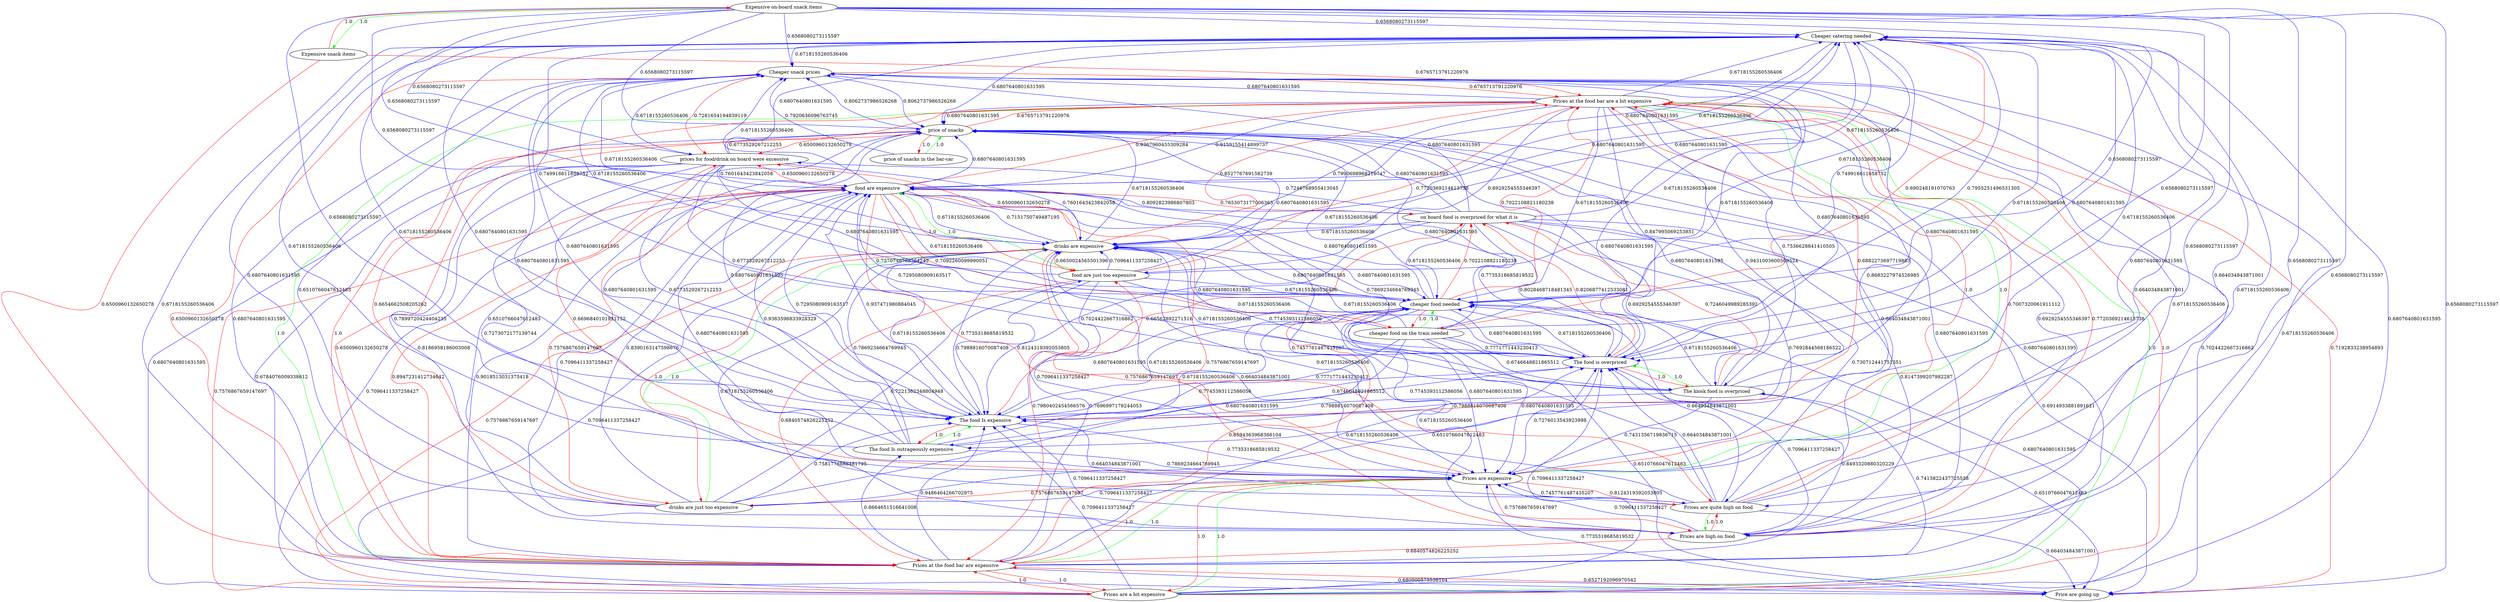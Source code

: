 digraph rawGraph {
"Cheaper catering needed";"Cheaper snack prices";"Expensive on-board snack items";"Expensive snack items";"Price are going up";"Prices are quite high on food";"Prices are high on food";"Prices at the food bar are a bit expensive";"Prices at the food bar are expensive";"Prices are expensive";"Prices are a bit expensive";"The food Is outrageously expensive";"The food Is expensive";"The kiosk food is overpriced";"The food is overpriced";"cheaper food on the train needed";"cheaper food needed";"drinks are just too expensive";"drinks are expensive";"food are just too expensive";"food are expensive";"on board food is overpriced for what it is";"price of snacks in the bar-car";"price of snacks";"prices for food/drink on board were excessive";"Expensive on-board snack items" -> "Expensive snack items" [label=1.0] [color=green]
"Expensive snack items" -> "Expensive on-board snack items" [label=1.0] [color=red]
"Prices are quite high on food" -> "Prices are high on food" [label=1.0] [color=green]
"Prices are high on food" -> "Prices are quite high on food" [label=1.0] [color=red]
"Prices are quite high on food" -> "Price are going up" [label=0.664034843871001] [color=blue]
"Prices at the food bar are a bit expensive" -> "Prices at the food bar are expensive" [label=1.0] [color=green]
"Prices at the food bar are expensive" -> "Prices are expensive" [label=1.0] [color=green]
"Prices at the food bar are a bit expensive" -> "Prices are a bit expensive" [label=1.0] [color=green]
"Prices are a bit expensive" -> "Prices are expensive" [label=1.0] [color=green]
"Prices at the food bar are a bit expensive" -> "Prices are expensive" [label=1.0] [color=green]
"Prices at the food bar are expensive" -> "Prices at the food bar are a bit expensive" [label=1.0] [color=red]
"Prices at the food bar are expensive" -> "Prices are a bit expensive" [label=1.0] [color=red]
"Prices are expensive" -> "Prices at the food bar are a bit expensive" [label=1.0] [color=red]
"Prices are expensive" -> "Prices at the food bar are expensive" [label=1.0] [color=red]
"Prices are expensive" -> "Prices are a bit expensive" [label=1.0] [color=red]
"Prices are a bit expensive" -> "Prices at the food bar are a bit expensive" [label=1.0] [color=red]
"Prices are a bit expensive" -> "Prices at the food bar are expensive" [label=1.0] [color=red]
"Cheaper catering needed" -> "Prices are expensive" [label=0.6807640801631595] [color=blue]
"Cheaper snack prices" -> "Prices at the food bar are a bit expensive" [label=0.6765713791220976] [color=red]
"Cheaper snack prices" -> "Prices at the food bar are expensive" [label=0.6500960132650278] [color=red]
"Expensive snack items" -> "Prices at the food bar are a bit expensive" [label=0.6765713791220976] [color=red]
"Expensive snack items" -> "Prices at the food bar are expensive" [label=0.6500960132650278] [color=red]
"Price are going up" -> "Prices at the food bar are a bit expensive" [label=0.7192833238954893] [color=red]
"Price are going up" -> "Prices at the food bar are expensive" [label=0.6527192096970542] [color=red]
"Price are going up" -> "Prices are expensive" [label=0.7735318685819532] [color=blue]
"Prices are quite high on food" -> "Prices at the food bar are a bit expensive" [label=0.7007320061911112] [color=red]
"Prices are quite high on food" -> "Prices are expensive" [label=0.7457761487435207] [color=blue]
"Prices are high on food" -> "Prices at the food bar are a bit expensive" [label=0.7720369214613738] [color=red]
"Prices are high on food" -> "Prices at the food bar are expensive" [label=0.6840574826225252] [color=red]
"Prices are high on food" -> "Prices are expensive" [label=0.7096411337258427] [color=blue]
"Prices at the food bar are a bit expensive" -> "Price are going up" [label=0.7024422667316862] [color=blue]
"Prices at the food bar are a bit expensive" -> "Prices are high on food" [label=0.6929254555346397] [color=blue]
"Prices at the food bar are expensive" -> "Price are going up" [label=0.680800573536104] [color=blue]
"Prices are expensive" -> "Prices are quite high on food" [label=0.8124319392053805] [color=red]
"Prices are expensive" -> "Prices are high on food" [label=0.7576867659147697] [color=red]
"The food Is outrageously expensive" -> "The food Is expensive" [label=1.0] [color=green]
"The food Is expensive" -> "The food Is outrageously expensive" [label=1.0] [color=red]
"Prices are quite high on food" -> "The food Is expensive" [label=0.664034843871001] [color=blue]
"Prices at the food bar are a bit expensive" -> "The food Is outrageously expensive" [label=0.8683227974526985] [color=blue]
"Prices at the food bar are a bit expensive" -> "The food Is expensive" [label=0.9431003600509524] [color=blue]
"Prices at the food bar are expensive" -> "The food Is outrageously expensive" [label=0.8664651516641008] [color=blue]
"Prices at the food bar are expensive" -> "The food Is expensive" [label=0.9486464266702975] [color=blue]
"The food Is outrageously expensive" -> "Prices are expensive" [label=0.7869234664769945] [color=blue]
"The food Is expensive" -> "Prices at the food bar are a bit expensive" [label=0.6882273697719883] [color=red]
"The food Is expensive" -> "Prices are expensive" [label=0.7735318685819532] [color=blue]
"The kiosk food is overpriced" -> "The food is overpriced" [label=1.0] [color=green]
"The food is overpriced" -> "The kiosk food is overpriced" [label=1.0] [color=red]
"Prices are quite high on food" -> "The food is overpriced" [label=0.664034843871001] [color=blue]
"Prices at the food bar are a bit expensive" -> "The kiosk food is overpriced" [label=0.7536628841410505] [color=blue]
"Prices at the food bar are a bit expensive" -> "The food is overpriced" [label=0.847995069253851] [color=blue]
"Prices at the food bar are expensive" -> "The kiosk food is overpriced" [label=0.7413822437725538] [color=blue]
"Prices at the food bar are expensive" -> "The food is overpriced" [label=0.8493320880320229] [color=blue]
"The food Is outrageously expensive" -> "The food is overpriced" [label=0.7988816070087408] [color=blue]
"The food Is expensive" -> "The food is overpriced" [label=0.7745393112586056] [color=blue]
"The kiosk food is overpriced" -> "Cheaper snack prices" [label=0.6807640801631595] [color=blue]
"The kiosk food is overpriced" -> "Price are going up" [label=0.6510766047612483] [color=blue]
"The kiosk food is overpriced" -> "Prices are expensive" [label=0.7431356719836715] [color=blue]
"The kiosk food is overpriced" -> "The food Is expensive" [label=0.7988816070087408] [color=blue]
"The food is overpriced" -> "Cheaper snack prices" [label=0.6807640801631595] [color=blue]
"The food is overpriced" -> "Prices are expensive" [label=0.7276013543923998] [color=blue]
"The food is overpriced" -> "The food Is expensive" [label=0.7745393112586056] [color=blue]
"cheaper food on the train needed" -> "cheaper food needed" [label=1.0] [color=green]
"cheaper food needed" -> "cheaper food on the train needed" [label=1.0] [color=red]
"Cheaper catering needed" -> "cheaper food on the train needed" [label=0.690248191070763] [color=red]
"Cheaper catering needed" -> "cheaper food needed" [label=0.749916611658752] [color=blue]
"cheaper food on the train needed" -> "Cheaper catering needed" [label=0.7955251496531305] [color=blue]
"cheaper food on the train needed" -> "Prices are expensive" [label=0.6807640801631595] [color=blue]
"cheaper food on the train needed" -> "The food Is outrageously expensive" [label=0.6746648821865512] [color=blue]
"cheaper food on the train needed" -> "The food Is expensive" [label=0.7771771443230413] [color=blue]
"cheaper food on the train needed" -> "The kiosk food is overpriced" [label=0.6746648821865512] [color=blue]
"cheaper food on the train needed" -> "The food is overpriced" [label=0.7771771443230413] [color=blue]
"cheaper food needed" -> "Cheaper catering needed" [label=0.749916611658752] [color=blue]
"cheaper food needed" -> "Prices at the food bar are a bit expensive" [label=0.7022108821180238] [color=red]
"cheaper food needed" -> "Prices at the food bar are expensive" [label=0.6594363968366104] [color=red]
"cheaper food needed" -> "Prices are expensive" [label=0.6807640801631595] [color=blue]
"drinks are just too expensive" -> "drinks are expensive" [label=1.0] [color=green]
"drinks are expensive" -> "drinks are just too expensive" [label=1.0] [color=red]
"Cheaper catering needed" -> "drinks are expensive" [label=0.6807640801631595] [color=blue]
"Prices at the food bar are a bit expensive" -> "drinks are expensive" [label=0.7990698968216747] [color=blue]
"Prices at the food bar are expensive" -> "drinks are expensive" [label=0.7696997178244053] [color=blue]
"Prices are expensive" -> "drinks are just too expensive" [label=0.7576867659147697] [color=red]
"Prices are a bit expensive" -> "drinks are expensive" [label=0.7096411337258427] [color=blue]
"The food Is outrageously expensive" -> "drinks are expensive" [label=0.7869234664769945] [color=blue]
"The food Is expensive" -> "drinks are expensive" [label=0.7735318685819532] [color=blue]
"cheaper food on the train needed" -> "drinks are expensive" [label=0.6807640801631595] [color=blue]
"cheaper food needed" -> "drinks are expensive" [label=0.6807640801631595] [color=blue]
"drinks are just too expensive" -> "Prices at the food bar are a bit expensive" [label=0.6654662508205262] [color=red]
"drinks are just too expensive" -> "Prices are expensive" [label=0.7096411337258427] [color=blue]
"drinks are just too expensive" -> "The food Is expensive" [label=0.7581776888481795] [color=blue]
"drinks are just too expensive" -> "The food is overpriced" [label=0.6510766047612483] [color=blue]
"drinks are just too expensive" -> "cheaper food needed" [label=0.6807640801631595] [color=blue]
"drinks are expensive" -> "Prices at the food bar are a bit expensive" [label=0.8527767691582739] [color=red]
"drinks are expensive" -> "Prices at the food bar are expensive" [label=0.7980402454566576] [color=red]
"drinks are expensive" -> "Prices are a bit expensive" [label=0.7576867659147697] [color=red]
"drinks are expensive" -> "The food Is expensive" [label=0.6718155260536406] [color=blue]
"drinks are expensive" -> "cheaper food needed" [label=0.6807640801631595] [color=blue]
"food are just too expensive" -> "food are expensive" [label=1.0] [color=green]
"food are expensive" -> "food are just too expensive" [label=1.0] [color=red]
"Cheaper catering needed" -> "food are expensive" [label=0.6807640801631595] [color=blue]
"Prices are quite high on food" -> "food are expensive" [label=0.7457761487435207] [color=blue]
"Prices are high on food" -> "food are expensive" [label=0.7096411337258427] [color=blue]
"Prices at the food bar are a bit expensive" -> "food are just too expensive" [label=0.6929254555346397] [color=blue]
"Prices at the food bar are a bit expensive" -> "food are expensive" [label=0.9159155414899737] [color=blue]
"Prices at the food bar are expensive" -> "food are expensive" [label=0.9018513031375418] [color=blue]
"Prices are expensive" -> "food are just too expensive" [label=0.7576867659147697] [color=red]
"Prices are a bit expensive" -> "food are expensive" [label=0.7096411337258427] [color=blue]
"The food Is outrageously expensive" -> "food are expensive" [label=0.9363596833928329] [color=blue]
"The food Is expensive" -> "food are expensive" [label=0.937471980884045] [color=blue]
"The kiosk food is overpriced" -> "food are expensive" [label=0.7869234664769945] [color=blue]
"The food is overpriced" -> "food are expensive" [label=0.7735318685819532] [color=blue]
"cheaper food on the train needed" -> "food are expensive" [label=0.7570746768364242] [color=blue]
"drinks are just too expensive" -> "food are just too expensive" [label=0.7221362348804948] [color=blue]
"drinks are just too expensive" -> "food are expensive" [label=0.8390163147598676] [color=blue]
"drinks are expensive" -> "food are just too expensive" [label=0.6650024565501396] [color=red]
"drinks are expensive" -> "food are expensive" [label=0.7151750749487195] [color=blue]
"food are just too expensive" -> "Prices at the food bar are a bit expensive" [label=0.7720369214613738] [color=red]
"food are just too expensive" -> "Prices at the food bar are expensive" [label=0.6840574826225252] [color=red]
"food are just too expensive" -> "Prices are expensive" [label=0.7096411337258427] [color=blue]
"food are just too expensive" -> "The food Is expensive" [label=0.7988816070087408] [color=blue]
"food are just too expensive" -> "drinks are expensive" [label=0.7096411337258427] [color=blue]
"food are expensive" -> "Prices are quite high on food" [label=0.8124319392053805] [color=red]
"food are expensive" -> "Prices are high on food" [label=0.7576867659147697] [color=red]
"food are expensive" -> "Prices at the food bar are a bit expensive" [label=0.9367960455309284] [color=red]
"food are expensive" -> "Prices at the food bar are expensive" [label=0.8947231412734642] [color=red]
"food are expensive" -> "Prices are a bit expensive" [label=0.7576867659147697] [color=red]
"food are expensive" -> "The food Is expensive" [label=0.7295080909163517] [color=blue]
"food are expensive" -> "cheaper food on the train needed" [label=0.7092260099990051] [color=red]
"food are expensive" -> "drinks are just too expensive" [label=0.7576867659147697] [color=red]
"The food Is expensive" -> "on board food is overpriced for what it is" [label=0.66562892271516] [color=red]
"The kiosk food is overpriced" -> "on board food is overpriced for what it is" [label=0.7246049989285392] [color=red]
"The food is overpriced" -> "on board food is overpriced for what it is" [label=0.8206877412533081] [color=red]
"cheaper food needed" -> "on board food is overpriced for what it is" [label=0.7022108821180238] [color=red]
"food are expensive" -> "on board food is overpriced for what it is" [label=0.7653073177006363] [color=red]
"on board food is overpriced for what it is" -> "Cheaper snack prices" [label=0.6807640801631595] [color=blue]
"on board food is overpriced for what it is" -> "Price are going up" [label=0.6914933881891621] [color=blue]
"on board food is overpriced for what it is" -> "Prices are quite high on food" [label=0.730712441751351] [color=blue]
"on board food is overpriced for what it is" -> "Prices are high on food" [label=0.8147399207982287] [color=blue]
"on board food is overpriced for what it is" -> "Prices are expensive" [label=0.7692844568186522] [color=blue]
"on board food is overpriced for what it is" -> "The food Is expensive" [label=0.7024422667316862] [color=blue]
"on board food is overpriced for what it is" -> "The kiosk food is overpriced" [label=0.6929254555346397] [color=blue]
"on board food is overpriced for what it is" -> "The food is overpriced" [label=0.8028468718481345] [color=blue]
"on board food is overpriced for what it is" -> "food are expensive" [label=0.8092823986807803] [color=blue]
"price of snacks in the bar-car" -> "price of snacks" [label=1.0] [color=green]
"price of snacks" -> "price of snacks in the bar-car" [label=1.0] [color=red]
"Cheaper snack prices" -> "price of snacks" [label=0.8062737986526268] [color=blue]
"The kiosk food is overpriced" -> "price of snacks" [label=0.6807640801631595] [color=blue]
"The food is overpriced" -> "price of snacks" [label=0.6807640801631595] [color=blue]
"on board food is overpriced for what it is" -> "price of snacks" [label=0.6807640801631595] [color=blue]
"price of snacks in the bar-car" -> "Cheaper snack prices" [label=0.7920636096763745] [color=blue]
"price of snacks" -> "Cheaper snack prices" [label=0.8062737986526268] [color=blue]
"price of snacks" -> "Prices at the food bar are a bit expensive" [label=0.6765713791220976] [color=red]
"price of snacks" -> "Prices at the food bar are expensive" [label=0.6500960132650278] [color=red]
"Cheaper snack prices" -> "prices for food/drink on board were excessive" [label=0.7281654194839119] [color=red]
"Expensive on-board snack items" -> "prices for food/drink on board were excessive" [label=0.6568080273115597] [color=blue]
"Prices are expensive" -> "prices for food/drink on board were excessive" [label=0.6696840101931152] [color=red]
"drinks are expensive" -> "prices for food/drink on board were excessive" [label=0.6500960132650278] [color=red]
"food are expensive" -> "prices for food/drink on board were excessive" [label=0.6500960132650278] [color=red]
"on board food is overpriced for what it is" -> "prices for food/drink on board were excessive" [label=0.7246768955413045] [color=blue]
"price of snacks" -> "prices for food/drink on board were excessive" [label=0.6500960132650278] [color=red]
"prices for food/drink on board were excessive" -> "Price are going up" [label=0.6784076009338612] [color=blue]
"prices for food/drink on board were excessive" -> "Prices are quite high on food" [label=0.7273072177139744] [color=blue]
"prices for food/drink on board were excessive" -> "Prices are high on food" [label=0.8186958186003008] [color=blue]
"prices for food/drink on board were excessive" -> "Prices are expensive" [label=0.7899720424404235] [color=blue]
"prices for food/drink on board were excessive" -> "The food Is expensive" [label=0.6773529267212253] [color=blue]
"prices for food/drink on board were excessive" -> "The food is overpriced" [label=0.6773529267212253] [color=blue]
"prices for food/drink on board were excessive" -> "cheaper food needed" [label=0.6807640801631595] [color=blue]
"prices for food/drink on board were excessive" -> "drinks are expensive" [label=0.7601643423842058] [color=blue]
"prices for food/drink on board were excessive" -> "food are expensive" [label=0.7601643423842058] [color=blue]
"Cheaper catering needed" -> "The food Is expensive" [label=0.6807640801631595] [color=blue]
"Expensive on-board snack items" -> "The food is overpriced" [label=0.6568080273115597] [color=blue]
"Expensive on-board snack items" -> "The food Is expensive" [label=0.6568080273115597] [color=blue]
"Expensive on-board snack items" -> "food are expensive" [label=0.6568080273115597] [color=blue]
"Expensive on-board snack items" -> "Prices are expensive" [label=0.6568080273115597] [color=blue]
"Expensive on-board snack items" -> "Prices are high on food" [label=0.6568080273115597] [color=blue]
"Expensive on-board snack items" -> "cheaper food needed" [label=0.6568080273115597] [color=blue]
"Expensive on-board snack items" -> "Price are going up" [label=0.6568080273115597] [color=blue]
"Expensive on-board snack items" -> "Prices are quite high on food" [label=0.6568080273115597] [color=blue]
"Expensive on-board snack items" -> "drinks are expensive" [label=0.6568080273115597] [color=blue]
"Prices are quite high on food" -> "price of snacks" [label=0.664034843871001] [color=blue]
"Prices are quite high on food" -> "Cheaper snack prices" [label=0.664034843871001] [color=blue]
"Prices are quite high on food" -> "drinks are expensive" [label=0.664034843871001] [color=blue]
"Prices are high on food" -> "The food Is expensive" [label=0.7096411337258427] [color=blue]
"Prices at the food bar are a bit expensive" -> "price of snacks" [label=0.6807640801631595] [color=blue]
"Prices at the food bar are a bit expensive" -> "cheaper food needed" [label=0.6718155260536406] [color=blue]
"Prices at the food bar are a bit expensive" -> "Cheaper snack prices" [label=0.6807640801631595] [color=blue]
"Prices at the food bar are expensive" -> "price of snacks" [label=0.6807640801631595] [color=blue]
"Prices at the food bar are expensive" -> "cheaper food needed" [label=0.6718155260536406] [color=blue]
"Prices at the food bar are expensive" -> "Cheaper snack prices" [label=0.6807640801631595] [color=blue]
"Prices are a bit expensive" -> "The food Is expensive" [label=0.7096411337258427] [color=blue]
"Prices are a bit expensive" -> "cheaper food needed" [label=0.6807640801631595] [color=blue]
"The food Is outrageously expensive" -> "price of snacks" [label=0.6807640801631595] [color=blue]
"The food Is outrageously expensive" -> "cheaper food needed" [label=0.6718155260536406] [color=blue]
"The food Is outrageously expensive" -> "Cheaper snack prices" [label=0.6807640801631595] [color=blue]
"The food Is expensive" -> "price of snacks" [label=0.6807640801631595] [color=blue]
"The food Is expensive" -> "cheaper food needed" [label=0.6718155260536406] [color=blue]
"The food Is expensive" -> "Cheaper snack prices" [label=0.6807640801631595] [color=blue]
"The kiosk food is overpriced" -> "cheaper food needed" [label=0.6718155260536406] [color=blue]
"The kiosk food is overpriced" -> "drinks are expensive" [label=0.6718155260536406] [color=blue]
"The food is overpriced" -> "cheaper food needed" [label=0.6718155260536406] [color=blue]
"The food is overpriced" -> "drinks are expensive" [label=0.6718155260536406] [color=blue]
"cheaper food on the train needed" -> "price of snacks" [label=0.6807640801631595] [color=blue]
"cheaper food on the train needed" -> "Price are going up" [label=0.6510766047612483] [color=blue]
"cheaper food on the train needed" -> "Cheaper snack prices" [label=0.6718155260536406] [color=blue]
"cheaper food needed" -> "food are expensive" [label=0.6807640801631595] [color=blue]
"cheaper food needed" -> "The food Is expensive" [label=0.6807640801631595] [color=blue]
"drinks are just too expensive" -> "Cheaper catering needed" [label=0.6807640801631595] [color=blue]
"drinks are just too expensive" -> "price of snacks" [label=0.6510766047612483] [color=blue]
"drinks are just too expensive" -> "Cheaper snack prices" [label=0.6510766047612483] [color=blue]
"drinks are expensive" -> "The food is overpriced" [label=0.6718155260536406] [color=blue]
"drinks are expensive" -> "Cheaper catering needed" [label=0.6807640801631595] [color=blue]
"drinks are expensive" -> "price of snacks" [label=0.6718155260536406] [color=blue]
"drinks are expensive" -> "Prices are expensive" [label=0.6718155260536406] [color=blue]
"drinks are expensive" -> "Cheaper snack prices" [label=0.6718155260536406] [color=blue]
"food are just too expensive" -> "The food is overpriced" [label=0.7745393112586056] [color=blue]
"food are just too expensive" -> "Cheaper catering needed" [label=0.6718155260536406] [color=blue]
"food are just too expensive" -> "price of snacks" [label=0.6807640801631595] [color=blue]
"food are just too expensive" -> "cheaper food needed" [label=0.6718155260536406] [color=blue]
"food are just too expensive" -> "Cheaper snack prices" [label=0.6718155260536406] [color=blue]
"food are expensive" -> "The food is overpriced" [label=0.7295080909163517] [color=blue]
"food are expensive" -> "price of snacks" [label=0.6807640801631595] [color=blue]
"food are expensive" -> "Prices are expensive" [label=0.6807640801631595] [color=blue]
"food are expensive" -> "cheaper food needed" [label=0.6718155260536406] [color=blue]
"food are expensive" -> "Cheaper snack prices" [label=0.6718155260536406] [color=blue]
"food are expensive" -> "drinks are expensive" [label=0.6718155260536406] [color=blue]
"on board food is overpriced for what it is" -> "cheaper food needed" [label=0.6718155260536406] [color=blue]
"on board food is overpriced for what it is" -> "drinks are expensive" [label=0.6718155260536406] [color=blue]
"prices for food/drink on board were excessive" -> "Cheaper catering needed" [label=0.6807640801631595] [color=blue]
"prices for food/drink on board were excessive" -> "price of snacks" [label=0.6773529267212253] [color=blue]
"prices for food/drink on board were excessive" -> "Cheaper snack prices" [label=0.6718155260536406] [color=blue]
"Cheaper catering needed" -> "The food is overpriced" [label=0.6807640801631595] [color=blue]
"Cheaper catering needed" -> "price of snacks" [label=0.6807640801631595] [color=blue]
"Cheaper catering needed" -> "Cheaper snack prices" [label=0.6718155260536406] [color=blue]
"Expensive on-board snack items" -> "Cheaper catering needed" [label=0.6568080273115597] [color=blue]
"Expensive on-board snack items" -> "price of snacks" [label=0.6568080273115597] [color=blue]
"Expensive on-board snack items" -> "Cheaper snack prices" [label=0.6568080273115597] [color=blue]
"Prices are quite high on food" -> "Cheaper catering needed" [label=0.664034843871001] [color=blue]
"Prices are quite high on food" -> "cheaper food needed" [label=0.664034843871001] [color=blue]
"Prices are high on food" -> "The food is overpriced" [label=0.7096411337258427] [color=blue]
"Prices are high on food" -> "price of snacks" [label=0.6807640801631595] [color=blue]
"Prices are high on food" -> "cheaper food needed" [label=0.6718155260536406] [color=blue]
"Prices are high on food" -> "Cheaper snack prices" [label=0.6718155260536406] [color=blue]
"Prices are high on food" -> "drinks are expensive" [label=0.6718155260536406] [color=blue]
"Prices at the food bar are a bit expensive" -> "Cheaper catering needed" [label=0.6718155260536406] [color=blue]
"Prices at the food bar are expensive" -> "Cheaper catering needed" [label=0.6718155260536406] [color=blue]
"Prices are a bit expensive" -> "The food is overpriced" [label=0.7096411337258427] [color=blue]
"Prices are a bit expensive" -> "Cheaper catering needed" [label=0.6807640801631595] [color=blue]
"Prices are a bit expensive" -> "price of snacks" [label=0.6807640801631595] [color=blue]
"Prices are a bit expensive" -> "Cheaper snack prices" [label=0.6718155260536406] [color=blue]
"The food Is outrageously expensive" -> "Cheaper catering needed" [label=0.6718155260536406] [color=blue]
"The food Is expensive" -> "Cheaper catering needed" [label=0.6718155260536406] [color=blue]
"The kiosk food is overpriced" -> "Cheaper catering needed" [label=0.6718155260536406] [color=blue]
"The food is overpriced" -> "Cheaper catering needed" [label=0.6718155260536406] [color=blue]
"cheaper food needed" -> "The food is overpriced" [label=0.6807640801631595] [color=blue]
"cheaper food needed" -> "price of snacks" [label=0.6718155260536406] [color=blue]
"cheaper food needed" -> "Cheaper snack prices" [label=0.6718155260536406] [color=blue]
"food are expensive" -> "Cheaper catering needed" [label=0.6718155260536406] [color=blue]
"on board food is overpriced for what it is" -> "Cheaper catering needed" [label=0.6718155260536406] [color=blue]
"Prices are high on food" -> "Cheaper catering needed" [label=0.6718155260536406] [color=blue]
}